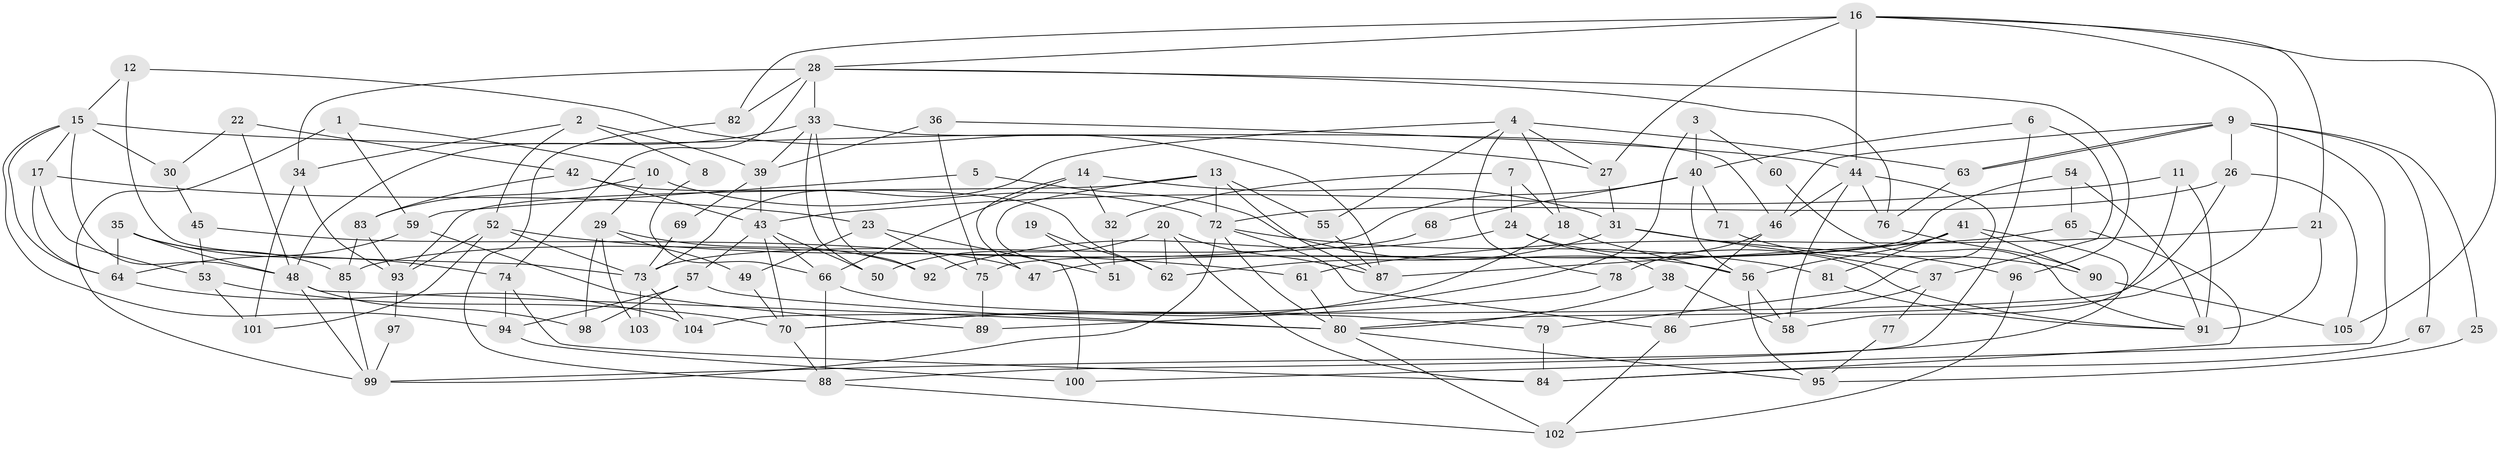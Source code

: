 // coarse degree distribution, {7: 0.11904761904761904, 4: 0.16666666666666666, 5: 0.14285714285714285, 3: 0.09523809523809523, 12: 0.047619047619047616, 14: 0.023809523809523808, 6: 0.23809523809523808, 8: 0.023809523809523808, 2: 0.023809523809523808, 13: 0.023809523809523808, 9: 0.07142857142857142, 11: 0.023809523809523808}
// Generated by graph-tools (version 1.1) at 2025/37/03/04/25 23:37:05]
// undirected, 105 vertices, 210 edges
graph export_dot {
  node [color=gray90,style=filled];
  1;
  2;
  3;
  4;
  5;
  6;
  7;
  8;
  9;
  10;
  11;
  12;
  13;
  14;
  15;
  16;
  17;
  18;
  19;
  20;
  21;
  22;
  23;
  24;
  25;
  26;
  27;
  28;
  29;
  30;
  31;
  32;
  33;
  34;
  35;
  36;
  37;
  38;
  39;
  40;
  41;
  42;
  43;
  44;
  45;
  46;
  47;
  48;
  49;
  50;
  51;
  52;
  53;
  54;
  55;
  56;
  57;
  58;
  59;
  60;
  61;
  62;
  63;
  64;
  65;
  66;
  67;
  68;
  69;
  70;
  71;
  72;
  73;
  74;
  75;
  76;
  77;
  78;
  79;
  80;
  81;
  82;
  83;
  84;
  85;
  86;
  87;
  88;
  89;
  90;
  91;
  92;
  93;
  94;
  95;
  96;
  97;
  98;
  99;
  100;
  101;
  102;
  103;
  104;
  105;
  1 -- 99;
  1 -- 59;
  1 -- 10;
  2 -- 52;
  2 -- 34;
  2 -- 8;
  2 -- 39;
  3 -- 70;
  3 -- 40;
  3 -- 60;
  4 -- 55;
  4 -- 18;
  4 -- 27;
  4 -- 63;
  4 -- 73;
  4 -- 78;
  5 -- 56;
  5 -- 59;
  6 -- 37;
  6 -- 88;
  6 -- 40;
  7 -- 24;
  7 -- 18;
  7 -- 32;
  8 -- 66;
  9 -- 63;
  9 -- 63;
  9 -- 100;
  9 -- 25;
  9 -- 26;
  9 -- 46;
  9 -- 67;
  10 -- 72;
  10 -- 29;
  10 -- 83;
  11 -- 43;
  11 -- 91;
  11 -- 58;
  12 -- 73;
  12 -- 15;
  12 -- 87;
  13 -- 93;
  13 -- 72;
  13 -- 55;
  13 -- 87;
  13 -- 100;
  14 -- 31;
  14 -- 66;
  14 -- 32;
  14 -- 47;
  15 -- 94;
  15 -- 48;
  15 -- 17;
  15 -- 27;
  15 -- 30;
  15 -- 64;
  16 -- 44;
  16 -- 27;
  16 -- 21;
  16 -- 28;
  16 -- 80;
  16 -- 82;
  16 -- 105;
  17 -- 53;
  17 -- 23;
  17 -- 64;
  18 -- 56;
  18 -- 70;
  19 -- 62;
  19 -- 51;
  20 -- 84;
  20 -- 87;
  20 -- 50;
  20 -- 62;
  21 -- 91;
  21 -- 61;
  22 -- 48;
  22 -- 42;
  22 -- 30;
  23 -- 75;
  23 -- 49;
  23 -- 51;
  24 -- 38;
  24 -- 92;
  24 -- 91;
  25 -- 95;
  26 -- 104;
  26 -- 72;
  26 -- 105;
  27 -- 31;
  28 -- 33;
  28 -- 34;
  28 -- 74;
  28 -- 76;
  28 -- 82;
  28 -- 96;
  29 -- 98;
  29 -- 49;
  29 -- 92;
  29 -- 103;
  30 -- 45;
  31 -- 62;
  31 -- 37;
  31 -- 96;
  32 -- 51;
  33 -- 46;
  33 -- 39;
  33 -- 48;
  33 -- 50;
  33 -- 92;
  34 -- 101;
  34 -- 93;
  35 -- 48;
  35 -- 64;
  35 -- 74;
  35 -- 85;
  36 -- 39;
  36 -- 44;
  36 -- 75;
  37 -- 86;
  37 -- 77;
  38 -- 80;
  38 -- 58;
  39 -- 43;
  39 -- 69;
  40 -- 85;
  40 -- 56;
  40 -- 68;
  40 -- 71;
  41 -- 90;
  41 -- 56;
  41 -- 47;
  41 -- 81;
  41 -- 99;
  42 -- 43;
  42 -- 83;
  42 -- 62;
  43 -- 70;
  43 -- 50;
  43 -- 57;
  43 -- 66;
  44 -- 76;
  44 -- 46;
  44 -- 58;
  44 -- 79;
  45 -- 47;
  45 -- 53;
  46 -- 86;
  46 -- 78;
  48 -- 99;
  48 -- 80;
  48 -- 98;
  49 -- 70;
  52 -- 61;
  52 -- 93;
  52 -- 73;
  52 -- 101;
  53 -- 70;
  53 -- 101;
  54 -- 91;
  54 -- 65;
  54 -- 75;
  55 -- 87;
  56 -- 58;
  56 -- 95;
  57 -- 80;
  57 -- 94;
  57 -- 98;
  59 -- 64;
  59 -- 89;
  60 -- 91;
  61 -- 80;
  63 -- 76;
  64 -- 104;
  65 -- 87;
  65 -- 84;
  66 -- 88;
  66 -- 79;
  67 -- 84;
  68 -- 73;
  69 -- 73;
  70 -- 88;
  71 -- 90;
  72 -- 80;
  72 -- 81;
  72 -- 86;
  72 -- 99;
  73 -- 103;
  73 -- 104;
  74 -- 84;
  74 -- 94;
  75 -- 89;
  76 -- 90;
  77 -- 95;
  78 -- 89;
  79 -- 84;
  80 -- 95;
  80 -- 102;
  81 -- 91;
  82 -- 88;
  83 -- 85;
  83 -- 93;
  85 -- 99;
  86 -- 102;
  88 -- 102;
  90 -- 105;
  93 -- 97;
  94 -- 100;
  96 -- 102;
  97 -- 99;
}
